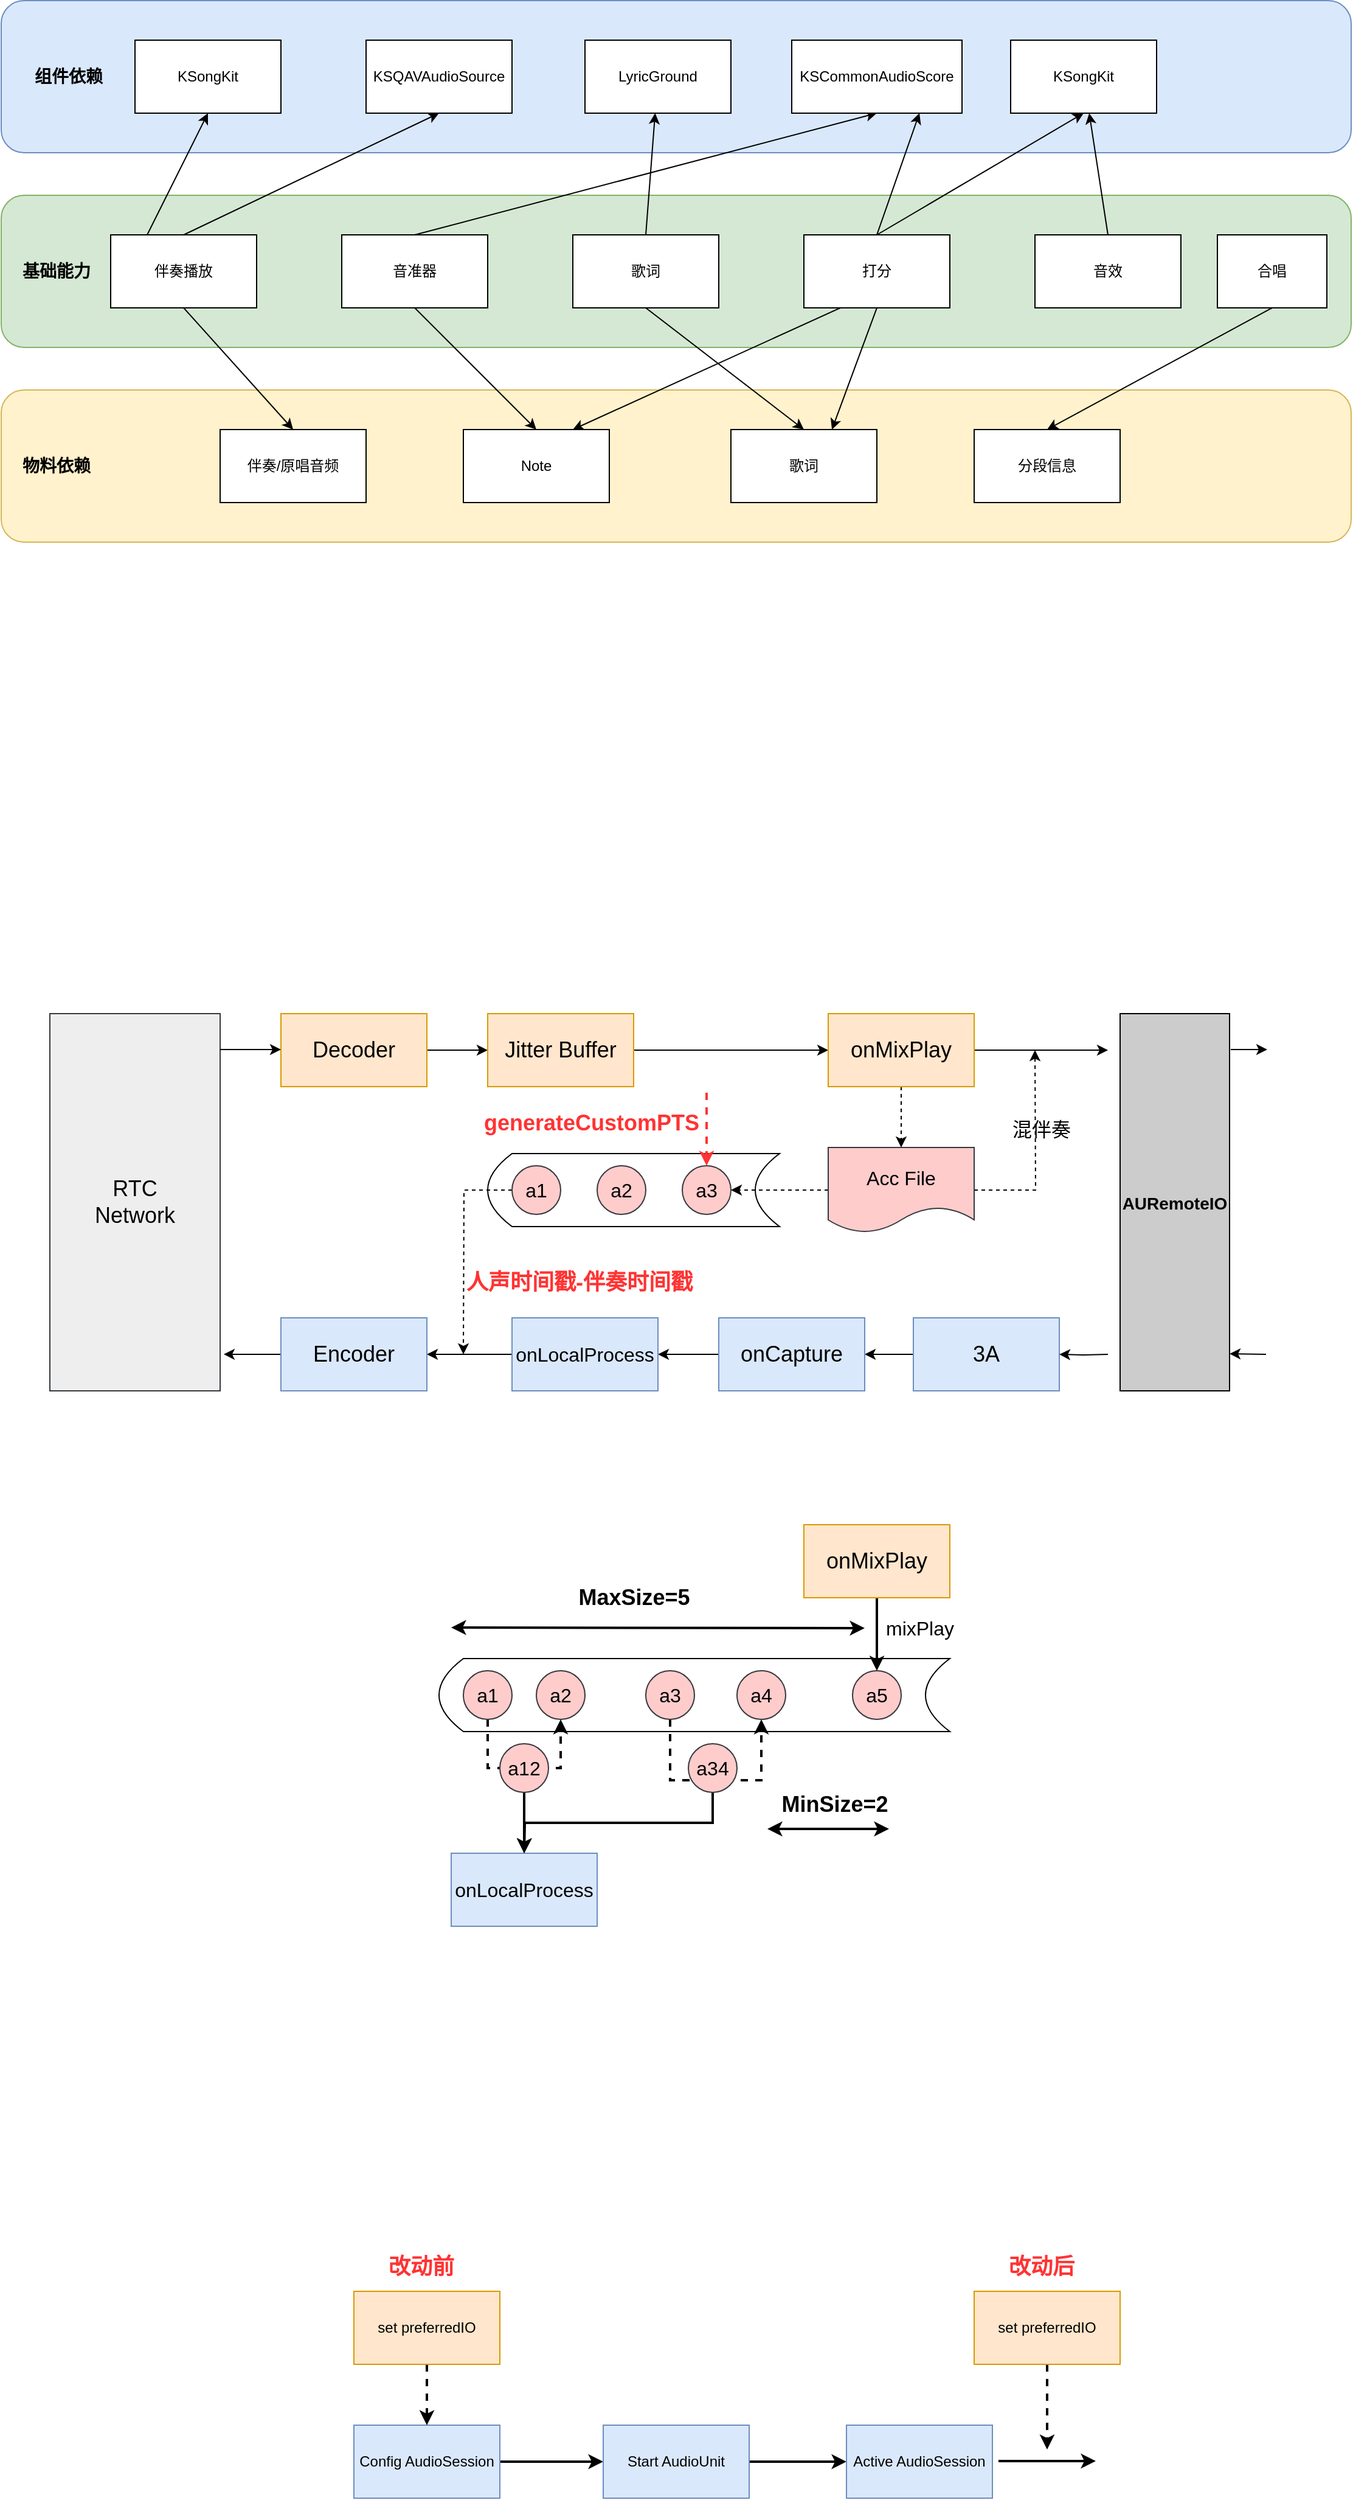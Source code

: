 <mxfile version="20.0.4" type="github">
  <diagram id="VxlOreW7zzSY0DAvLx2B" name="Page-1">
    <mxGraphModel dx="1925" dy="1038" grid="1" gridSize="10" guides="1" tooltips="1" connect="1" arrows="1" fold="1" page="1" pageScale="1" pageWidth="2339" pageHeight="3300" math="0" shadow="0">
      <root>
        <mxCell id="0" />
        <mxCell id="1" parent="0" />
        <mxCell id="cQqQu-oTHZJSS0YLmMKt-19" value="" style="rounded=1;whiteSpace=wrap;html=1;fillColor=#dae8fc;strokeColor=#6c8ebf;" parent="1" vertex="1">
          <mxGeometry x="100" y="127.5" width="1110" height="125" as="geometry" />
        </mxCell>
        <mxCell id="cQqQu-oTHZJSS0YLmMKt-18" value="" style="rounded=1;whiteSpace=wrap;html=1;fillColor=#d5e8d4;strokeColor=#82b366;" parent="1" vertex="1">
          <mxGeometry x="100" y="287.5" width="1110" height="125" as="geometry" />
        </mxCell>
        <mxCell id="cQqQu-oTHZJSS0YLmMKt-17" value="" style="rounded=1;whiteSpace=wrap;html=1;fillColor=#fff2cc;strokeColor=#d6b656;" parent="1" vertex="1">
          <mxGeometry x="100" y="447.5" width="1110" height="125" as="geometry" />
        </mxCell>
        <mxCell id="cQqQu-oTHZJSS0YLmMKt-1" value="伴奏/原唱音频" style="rounded=0;whiteSpace=wrap;html=1;" parent="1" vertex="1">
          <mxGeometry x="280" y="480" width="120" height="60" as="geometry" />
        </mxCell>
        <mxCell id="cQqQu-oTHZJSS0YLmMKt-4" value="Note" style="rounded=0;whiteSpace=wrap;html=1;" parent="1" vertex="1">
          <mxGeometry x="480" y="480" width="120" height="60" as="geometry" />
        </mxCell>
        <mxCell id="cQqQu-oTHZJSS0YLmMKt-5" value="歌词" style="rounded=0;whiteSpace=wrap;html=1;" parent="1" vertex="1">
          <mxGeometry x="700" y="480" width="120" height="60" as="geometry" />
        </mxCell>
        <mxCell id="cQqQu-oTHZJSS0YLmMKt-6" value="分段信息" style="rounded=0;whiteSpace=wrap;html=1;" parent="1" vertex="1">
          <mxGeometry x="900" y="480" width="120" height="60" as="geometry" />
        </mxCell>
        <mxCell id="cQqQu-oTHZJSS0YLmMKt-23" style="edgeStyle=none;rounded=0;orthogonalLoop=1;jettySize=auto;html=1;exitX=0.5;exitY=0;exitDx=0;exitDy=0;entryX=0.5;entryY=1;entryDx=0;entryDy=0;" parent="1" source="cQqQu-oTHZJSS0YLmMKt-7" target="cQqQu-oTHZJSS0YLmMKt-14" edge="1">
          <mxGeometry relative="1" as="geometry" />
        </mxCell>
        <mxCell id="cQqQu-oTHZJSS0YLmMKt-29" style="edgeStyle=none;rounded=0;orthogonalLoop=1;jettySize=auto;html=1;exitX=0.5;exitY=1;exitDx=0;exitDy=0;entryX=0.5;entryY=0;entryDx=0;entryDy=0;" parent="1" source="cQqQu-oTHZJSS0YLmMKt-7" target="cQqQu-oTHZJSS0YLmMKt-4" edge="1">
          <mxGeometry relative="1" as="geometry" />
        </mxCell>
        <mxCell id="cQqQu-oTHZJSS0YLmMKt-7" value="音准器" style="rounded=0;whiteSpace=wrap;html=1;" parent="1" vertex="1">
          <mxGeometry x="380" y="320" width="120" height="60" as="geometry" />
        </mxCell>
        <mxCell id="cQqQu-oTHZJSS0YLmMKt-26" style="edgeStyle=none;rounded=0;orthogonalLoop=1;jettySize=auto;html=1;exitX=0.5;exitY=0;exitDx=0;exitDy=0;" parent="1" source="cQqQu-oTHZJSS0YLmMKt-8" target="cQqQu-oTHZJSS0YLmMKt-13" edge="1">
          <mxGeometry relative="1" as="geometry" />
        </mxCell>
        <mxCell id="cQqQu-oTHZJSS0YLmMKt-30" style="edgeStyle=none;rounded=0;orthogonalLoop=1;jettySize=auto;html=1;exitX=0.5;exitY=1;exitDx=0;exitDy=0;entryX=0.5;entryY=0;entryDx=0;entryDy=0;" parent="1" source="cQqQu-oTHZJSS0YLmMKt-8" target="cQqQu-oTHZJSS0YLmMKt-5" edge="1">
          <mxGeometry relative="1" as="geometry" />
        </mxCell>
        <mxCell id="cQqQu-oTHZJSS0YLmMKt-8" value="歌词" style="rounded=0;whiteSpace=wrap;html=1;" parent="1" vertex="1">
          <mxGeometry x="570" y="320" width="120" height="60" as="geometry" />
        </mxCell>
        <mxCell id="cQqQu-oTHZJSS0YLmMKt-24" style="edgeStyle=none;rounded=0;orthogonalLoop=1;jettySize=auto;html=1;exitX=0.5;exitY=0;exitDx=0;exitDy=0;entryX=0.75;entryY=1;entryDx=0;entryDy=0;" parent="1" source="cQqQu-oTHZJSS0YLmMKt-9" target="cQqQu-oTHZJSS0YLmMKt-14" edge="1">
          <mxGeometry relative="1" as="geometry" />
        </mxCell>
        <mxCell id="cQqQu-oTHZJSS0YLmMKt-25" style="edgeStyle=none;rounded=0;orthogonalLoop=1;jettySize=auto;html=1;exitX=0.5;exitY=0;exitDx=0;exitDy=0;entryX=0.5;entryY=1;entryDx=0;entryDy=0;" parent="1" source="cQqQu-oTHZJSS0YLmMKt-9" target="cQqQu-oTHZJSS0YLmMKt-15" edge="1">
          <mxGeometry relative="1" as="geometry" />
        </mxCell>
        <mxCell id="cQqQu-oTHZJSS0YLmMKt-31" style="edgeStyle=none;rounded=0;orthogonalLoop=1;jettySize=auto;html=1;exitX=0.5;exitY=1;exitDx=0;exitDy=0;entryX=0.692;entryY=0;entryDx=0;entryDy=0;entryPerimeter=0;" parent="1" source="cQqQu-oTHZJSS0YLmMKt-9" target="cQqQu-oTHZJSS0YLmMKt-5" edge="1">
          <mxGeometry relative="1" as="geometry" />
        </mxCell>
        <mxCell id="cQqQu-oTHZJSS0YLmMKt-32" style="edgeStyle=none;rounded=0;orthogonalLoop=1;jettySize=auto;html=1;exitX=0.25;exitY=1;exitDx=0;exitDy=0;entryX=0.75;entryY=0;entryDx=0;entryDy=0;" parent="1" source="cQqQu-oTHZJSS0YLmMKt-9" target="cQqQu-oTHZJSS0YLmMKt-4" edge="1">
          <mxGeometry relative="1" as="geometry" />
        </mxCell>
        <mxCell id="cQqQu-oTHZJSS0YLmMKt-9" value="打分" style="rounded=0;whiteSpace=wrap;html=1;" parent="1" vertex="1">
          <mxGeometry x="760" y="320" width="120" height="60" as="geometry" />
        </mxCell>
        <mxCell id="cQqQu-oTHZJSS0YLmMKt-27" style="edgeStyle=none;rounded=0;orthogonalLoop=1;jettySize=auto;html=1;exitX=0.5;exitY=0;exitDx=0;exitDy=0;" parent="1" source="cQqQu-oTHZJSS0YLmMKt-10" target="cQqQu-oTHZJSS0YLmMKt-15" edge="1">
          <mxGeometry relative="1" as="geometry" />
        </mxCell>
        <mxCell id="cQqQu-oTHZJSS0YLmMKt-10" value="音效" style="rounded=0;whiteSpace=wrap;html=1;" parent="1" vertex="1">
          <mxGeometry x="950" y="320" width="120" height="60" as="geometry" />
        </mxCell>
        <mxCell id="cQqQu-oTHZJSS0YLmMKt-21" style="rounded=0;orthogonalLoop=1;jettySize=auto;html=1;exitX=0.25;exitY=0;exitDx=0;exitDy=0;entryX=0.5;entryY=1;entryDx=0;entryDy=0;" parent="1" source="cQqQu-oTHZJSS0YLmMKt-11" target="cQqQu-oTHZJSS0YLmMKt-12" edge="1">
          <mxGeometry relative="1" as="geometry" />
        </mxCell>
        <mxCell id="cQqQu-oTHZJSS0YLmMKt-28" style="edgeStyle=none;rounded=0;orthogonalLoop=1;jettySize=auto;html=1;exitX=0.5;exitY=1;exitDx=0;exitDy=0;entryX=0.5;entryY=0;entryDx=0;entryDy=0;" parent="1" source="cQqQu-oTHZJSS0YLmMKt-11" target="cQqQu-oTHZJSS0YLmMKt-1" edge="1">
          <mxGeometry relative="1" as="geometry" />
        </mxCell>
        <mxCell id="cQqQu-oTHZJSS0YLmMKt-11" value="伴奏播放" style="rounded=0;whiteSpace=wrap;html=1;" parent="1" vertex="1">
          <mxGeometry x="190" y="320" width="120" height="60" as="geometry" />
        </mxCell>
        <mxCell id="cQqQu-oTHZJSS0YLmMKt-12" value="KSongKit" style="rounded=0;whiteSpace=wrap;html=1;" parent="1" vertex="1">
          <mxGeometry x="210" y="160" width="120" height="60" as="geometry" />
        </mxCell>
        <mxCell id="cQqQu-oTHZJSS0YLmMKt-13" value="LyricGround" style="rounded=0;whiteSpace=wrap;html=1;" parent="1" vertex="1">
          <mxGeometry x="580" y="160" width="120" height="60" as="geometry" />
        </mxCell>
        <mxCell id="cQqQu-oTHZJSS0YLmMKt-14" value="KSCommonAudioScore" style="rounded=0;whiteSpace=wrap;html=1;" parent="1" vertex="1">
          <mxGeometry x="750" y="160" width="140" height="60" as="geometry" />
        </mxCell>
        <mxCell id="cQqQu-oTHZJSS0YLmMKt-15" value="KSongKit" style="rounded=0;whiteSpace=wrap;html=1;" parent="1" vertex="1">
          <mxGeometry x="930" y="160" width="120" height="60" as="geometry" />
        </mxCell>
        <mxCell id="cQqQu-oTHZJSS0YLmMKt-16" value="KSQAVAudioSource" style="rounded=0;whiteSpace=wrap;html=1;" parent="1" vertex="1">
          <mxGeometry x="400" y="160" width="120" height="60" as="geometry" />
        </mxCell>
        <mxCell id="cQqQu-oTHZJSS0YLmMKt-20" value="" style="endArrow=classic;html=1;entryX=0.5;entryY=1;entryDx=0;entryDy=0;exitX=0.5;exitY=0;exitDx=0;exitDy=0;" parent="1" source="cQqQu-oTHZJSS0YLmMKt-11" target="cQqQu-oTHZJSS0YLmMKt-16" edge="1">
          <mxGeometry width="50" height="50" relative="1" as="geometry">
            <mxPoint x="253" y="260" as="sourcePoint" />
            <mxPoint x="287.5" y="230" as="targetPoint" />
          </mxGeometry>
        </mxCell>
        <mxCell id="cQqQu-oTHZJSS0YLmMKt-34" style="edgeStyle=none;rounded=0;orthogonalLoop=1;jettySize=auto;html=1;exitX=0.5;exitY=1;exitDx=0;exitDy=0;entryX=0.5;entryY=0;entryDx=0;entryDy=0;" parent="1" source="cQqQu-oTHZJSS0YLmMKt-33" target="cQqQu-oTHZJSS0YLmMKt-6" edge="1">
          <mxGeometry relative="1" as="geometry" />
        </mxCell>
        <mxCell id="cQqQu-oTHZJSS0YLmMKt-33" value="合唱" style="rounded=0;whiteSpace=wrap;html=1;" parent="1" vertex="1">
          <mxGeometry x="1100" y="320" width="90" height="60" as="geometry" />
        </mxCell>
        <mxCell id="cQqQu-oTHZJSS0YLmMKt-37" value="&lt;b&gt;&lt;font style=&quot;font-size: 14px&quot;&gt;基础能力&lt;/font&gt;&lt;/b&gt;" style="text;html=1;align=center;verticalAlign=middle;resizable=0;points=[];autosize=1;strokeColor=none;fillColor=none;" parent="1" vertex="1">
          <mxGeometry x="110" y="340" width="70" height="20" as="geometry" />
        </mxCell>
        <mxCell id="cQqQu-oTHZJSS0YLmMKt-38" value="&lt;span style=&quot;font-size: 14px&quot;&gt;&lt;b&gt;物料依赖&lt;/b&gt;&lt;/span&gt;" style="text;html=1;align=center;verticalAlign=middle;resizable=0;points=[];autosize=1;strokeColor=none;fillColor=none;" parent="1" vertex="1">
          <mxGeometry x="110" y="500" width="70" height="20" as="geometry" />
        </mxCell>
        <mxCell id="cQqQu-oTHZJSS0YLmMKt-39" value="&lt;span style=&quot;font-size: 14px&quot;&gt;&lt;b&gt;组件依赖&lt;/b&gt;&lt;/span&gt;" style="text;html=1;align=center;verticalAlign=middle;resizable=0;points=[];autosize=1;strokeColor=none;fillColor=none;" parent="1" vertex="1">
          <mxGeometry x="120" y="180" width="70" height="20" as="geometry" />
        </mxCell>
        <mxCell id="gOyWWVWWkHKq_h52AVou-10" style="edgeStyle=orthogonalEdgeStyle;rounded=0;orthogonalLoop=1;jettySize=auto;html=1;exitX=0;exitY=0.5;exitDx=0;exitDy=0;entryX=1;entryY=0.5;entryDx=0;entryDy=0;fontSize=16;" edge="1" parent="1" source="gOyWWVWWkHKq_h52AVou-1" target="gOyWWVWWkHKq_h52AVou-2">
          <mxGeometry relative="1" as="geometry" />
        </mxCell>
        <mxCell id="gOyWWVWWkHKq_h52AVou-1" value="&lt;font style=&quot;font-size: 18px;&quot;&gt;3A&lt;/font&gt;" style="rounded=0;whiteSpace=wrap;html=1;fillColor=#dae8fc;strokeColor=#6c8ebf;" vertex="1" parent="1">
          <mxGeometry x="850" y="1210" width="120" height="60" as="geometry" />
        </mxCell>
        <mxCell id="gOyWWVWWkHKq_h52AVou-11" style="edgeStyle=orthogonalEdgeStyle;rounded=0;orthogonalLoop=1;jettySize=auto;html=1;exitX=0;exitY=0.5;exitDx=0;exitDy=0;entryX=1;entryY=0.5;entryDx=0;entryDy=0;fontSize=16;" edge="1" parent="1" source="gOyWWVWWkHKq_h52AVou-2" target="gOyWWVWWkHKq_h52AVou-3">
          <mxGeometry relative="1" as="geometry" />
        </mxCell>
        <mxCell id="gOyWWVWWkHKq_h52AVou-2" value="&lt;span style=&quot;font-size: 18px;&quot;&gt;onCapture&lt;/span&gt;" style="rounded=0;whiteSpace=wrap;html=1;fillColor=#dae8fc;strokeColor=#6c8ebf;" vertex="1" parent="1">
          <mxGeometry x="690" y="1210" width="120" height="60" as="geometry" />
        </mxCell>
        <mxCell id="gOyWWVWWkHKq_h52AVou-12" style="edgeStyle=orthogonalEdgeStyle;rounded=0;orthogonalLoop=1;jettySize=auto;html=1;exitX=0;exitY=0.5;exitDx=0;exitDy=0;entryX=1;entryY=0.5;entryDx=0;entryDy=0;fontSize=16;" edge="1" parent="1" source="gOyWWVWWkHKq_h52AVou-3" target="gOyWWVWWkHKq_h52AVou-4">
          <mxGeometry relative="1" as="geometry" />
        </mxCell>
        <mxCell id="gOyWWVWWkHKq_h52AVou-3" value="&lt;font style=&quot;font-size: 16px;&quot;&gt;onLocalProcess&lt;/font&gt;" style="rounded=0;whiteSpace=wrap;html=1;fillColor=#dae8fc;strokeColor=#6c8ebf;" vertex="1" parent="1">
          <mxGeometry x="520" y="1210" width="120" height="60" as="geometry" />
        </mxCell>
        <mxCell id="gOyWWVWWkHKq_h52AVou-14" style="edgeStyle=orthogonalEdgeStyle;rounded=0;orthogonalLoop=1;jettySize=auto;html=1;entryX=1.021;entryY=0.903;entryDx=0;entryDy=0;entryPerimeter=0;fontSize=16;" edge="1" parent="1" source="gOyWWVWWkHKq_h52AVou-4" target="gOyWWVWWkHKq_h52AVou-9">
          <mxGeometry relative="1" as="geometry" />
        </mxCell>
        <mxCell id="gOyWWVWWkHKq_h52AVou-4" value="&lt;span style=&quot;font-size: 18px;&quot;&gt;Encoder&lt;/span&gt;" style="rounded=0;whiteSpace=wrap;html=1;fillColor=#dae8fc;strokeColor=#6c8ebf;" vertex="1" parent="1">
          <mxGeometry x="330" y="1210" width="120" height="60" as="geometry" />
        </mxCell>
        <mxCell id="gOyWWVWWkHKq_h52AVou-13" style="edgeStyle=orthogonalEdgeStyle;rounded=0;orthogonalLoop=1;jettySize=auto;html=1;exitX=1;exitY=0.5;exitDx=0;exitDy=0;entryX=0;entryY=0.5;entryDx=0;entryDy=0;fontSize=16;" edge="1" parent="1" source="gOyWWVWWkHKq_h52AVou-5" target="gOyWWVWWkHKq_h52AVou-6">
          <mxGeometry relative="1" as="geometry" />
        </mxCell>
        <mxCell id="gOyWWVWWkHKq_h52AVou-5" value="&lt;span style=&quot;font-size: 18px;&quot;&gt;Decoder&lt;/span&gt;" style="rounded=0;whiteSpace=wrap;html=1;fillColor=#ffe6cc;strokeColor=#d79b00;" vertex="1" parent="1">
          <mxGeometry x="330" y="960" width="120" height="60" as="geometry" />
        </mxCell>
        <mxCell id="gOyWWVWWkHKq_h52AVou-16" style="edgeStyle=orthogonalEdgeStyle;rounded=0;orthogonalLoop=1;jettySize=auto;html=1;exitX=1;exitY=0.5;exitDx=0;exitDy=0;entryX=0;entryY=0.5;entryDx=0;entryDy=0;fontSize=16;" edge="1" parent="1" source="gOyWWVWWkHKq_h52AVou-6" target="gOyWWVWWkHKq_h52AVou-7">
          <mxGeometry relative="1" as="geometry" />
        </mxCell>
        <mxCell id="gOyWWVWWkHKq_h52AVou-6" value="&lt;span style=&quot;font-size: 18px;&quot;&gt;Jitter Buffer&lt;/span&gt;" style="rounded=0;whiteSpace=wrap;html=1;fillColor=#ffe6cc;strokeColor=#d79b00;" vertex="1" parent="1">
          <mxGeometry x="500" y="960" width="120" height="60" as="geometry" />
        </mxCell>
        <mxCell id="gOyWWVWWkHKq_h52AVou-21" style="edgeStyle=orthogonalEdgeStyle;rounded=0;orthogonalLoop=1;jettySize=auto;html=1;exitX=1;exitY=0.5;exitDx=0;exitDy=0;fontSize=16;" edge="1" parent="1" source="gOyWWVWWkHKq_h52AVou-7">
          <mxGeometry relative="1" as="geometry">
            <mxPoint x="1010" y="990" as="targetPoint" />
          </mxGeometry>
        </mxCell>
        <mxCell id="gOyWWVWWkHKq_h52AVou-33" style="edgeStyle=orthogonalEdgeStyle;rounded=0;orthogonalLoop=1;jettySize=auto;html=1;exitX=0.5;exitY=1;exitDx=0;exitDy=0;dashed=1;fontSize=16;" edge="1" parent="1" source="gOyWWVWWkHKq_h52AVou-7" target="gOyWWVWWkHKq_h52AVou-26">
          <mxGeometry relative="1" as="geometry" />
        </mxCell>
        <mxCell id="gOyWWVWWkHKq_h52AVou-7" value="&lt;span style=&quot;font-size: 18px;&quot;&gt;onMixPlay&lt;/span&gt;" style="rounded=0;whiteSpace=wrap;html=1;fillColor=#ffe6cc;strokeColor=#d79b00;" vertex="1" parent="1">
          <mxGeometry x="780" y="960" width="120" height="60" as="geometry" />
        </mxCell>
        <mxCell id="gOyWWVWWkHKq_h52AVou-9" value="&lt;span style=&quot;font-size: 18px;&quot;&gt;RTC&lt;br&gt;Network&lt;br&gt;&lt;/span&gt;" style="rounded=0;whiteSpace=wrap;html=1;fillColor=#eeeeee;strokeColor=#36393d;" vertex="1" parent="1">
          <mxGeometry x="140" y="960" width="140" height="310" as="geometry" />
        </mxCell>
        <mxCell id="gOyWWVWWkHKq_h52AVou-15" value="" style="endArrow=classic;html=1;rounded=0;fontSize=16;" edge="1" parent="1">
          <mxGeometry width="50" height="50" relative="1" as="geometry">
            <mxPoint x="280" y="989.5" as="sourcePoint" />
            <mxPoint x="330" y="989.5" as="targetPoint" />
          </mxGeometry>
        </mxCell>
        <mxCell id="gOyWWVWWkHKq_h52AVou-19" style="edgeStyle=orthogonalEdgeStyle;rounded=0;orthogonalLoop=1;jettySize=auto;html=1;entryX=1;entryY=0.5;entryDx=0;entryDy=0;fontSize=16;" edge="1" parent="1" target="gOyWWVWWkHKq_h52AVou-1">
          <mxGeometry relative="1" as="geometry">
            <mxPoint x="1010" y="1240" as="sourcePoint" />
          </mxGeometry>
        </mxCell>
        <mxCell id="gOyWWVWWkHKq_h52AVou-17" value="" style="shape=image;html=1;verticalAlign=top;verticalLabelPosition=bottom;labelBackgroundColor=#ffffff;imageAspect=0;aspect=fixed;image=https://cdn4.iconfinder.com/data/icons/ionicons/512/icon-ios7-mic-128.png;fontSize=16;" vertex="1" parent="1">
          <mxGeometry x="1131" y="1201" width="78" height="78" as="geometry" />
        </mxCell>
        <mxCell id="gOyWWVWWkHKq_h52AVou-18" value="" style="shape=image;html=1;verticalAlign=top;verticalLabelPosition=bottom;labelBackgroundColor=#ffffff;imageAspect=0;aspect=fixed;image=https://cdn4.iconfinder.com/data/icons/essential-app-2/16/volume-sound-speaker-lound-128.png;fontSize=16;" vertex="1" parent="1">
          <mxGeometry x="1141" y="955.5" width="69" height="69" as="geometry" />
        </mxCell>
        <mxCell id="gOyWWVWWkHKq_h52AVou-22" value="" style="shape=dataStorage;whiteSpace=wrap;html=1;fixedSize=1;fontSize=16;" vertex="1" parent="1">
          <mxGeometry x="500" y="1075" width="240" height="60" as="geometry" />
        </mxCell>
        <mxCell id="gOyWWVWWkHKq_h52AVou-23" value="a3" style="ellipse;whiteSpace=wrap;html=1;aspect=fixed;fontSize=16;fillColor=#ffcccc;strokeColor=#36393d;" vertex="1" parent="1">
          <mxGeometry x="660" y="1085" width="40" height="40" as="geometry" />
        </mxCell>
        <mxCell id="gOyWWVWWkHKq_h52AVou-24" value="a2" style="ellipse;whiteSpace=wrap;html=1;aspect=fixed;fontSize=16;fillColor=#ffcccc;strokeColor=#36393d;" vertex="1" parent="1">
          <mxGeometry x="590" y="1085" width="40" height="40" as="geometry" />
        </mxCell>
        <mxCell id="gOyWWVWWkHKq_h52AVou-27" style="edgeStyle=orthogonalEdgeStyle;rounded=0;orthogonalLoop=1;jettySize=auto;html=1;exitX=0;exitY=0.5;exitDx=0;exitDy=0;fontSize=16;dashed=1;" edge="1" parent="1" source="gOyWWVWWkHKq_h52AVou-25">
          <mxGeometry relative="1" as="geometry">
            <mxPoint x="480" y="1240" as="targetPoint" />
          </mxGeometry>
        </mxCell>
        <mxCell id="gOyWWVWWkHKq_h52AVou-25" value="a1" style="ellipse;whiteSpace=wrap;html=1;aspect=fixed;fontSize=16;fillColor=#ffcccc;strokeColor=#36393d;" vertex="1" parent="1">
          <mxGeometry x="520" y="1085" width="40" height="40" as="geometry" />
        </mxCell>
        <mxCell id="gOyWWVWWkHKq_h52AVou-32" style="edgeStyle=orthogonalEdgeStyle;rounded=0;orthogonalLoop=1;jettySize=auto;html=1;exitX=0;exitY=0.5;exitDx=0;exitDy=0;dashed=1;fontSize=16;" edge="1" parent="1" source="gOyWWVWWkHKq_h52AVou-26" target="gOyWWVWWkHKq_h52AVou-23">
          <mxGeometry relative="1" as="geometry" />
        </mxCell>
        <mxCell id="gOyWWVWWkHKq_h52AVou-34" style="edgeStyle=orthogonalEdgeStyle;rounded=0;orthogonalLoop=1;jettySize=auto;html=1;exitX=1;exitY=0.5;exitDx=0;exitDy=0;dashed=1;fontSize=16;" edge="1" parent="1" source="gOyWWVWWkHKq_h52AVou-26">
          <mxGeometry relative="1" as="geometry">
            <mxPoint x="950" y="990" as="targetPoint" />
          </mxGeometry>
        </mxCell>
        <mxCell id="gOyWWVWWkHKq_h52AVou-26" value="Acc File" style="shape=document;whiteSpace=wrap;html=1;boundedLbl=1;fontSize=16;fillColor=#ffcccc;strokeColor=#36393d;" vertex="1" parent="1">
          <mxGeometry x="780" y="1070" width="120" height="70" as="geometry" />
        </mxCell>
        <mxCell id="gOyWWVWWkHKq_h52AVou-35" value="混伴奏" style="text;html=1;align=center;verticalAlign=middle;resizable=0;points=[];autosize=1;strokeColor=none;fillColor=none;fontSize=16;" vertex="1" parent="1">
          <mxGeometry x="920" y="1040" width="70" height="30" as="geometry" />
        </mxCell>
        <mxCell id="gOyWWVWWkHKq_h52AVou-37" value="&lt;font style=&quot;font-size: 14px;&quot;&gt;&lt;b&gt;AURemoteIO&lt;/b&gt;&lt;/font&gt;" style="rounded=0;whiteSpace=wrap;html=1;fontSize=16;fillColor=#CCCCCC;" vertex="1" parent="1">
          <mxGeometry x="1020" y="960" width="90" height="310" as="geometry" />
        </mxCell>
        <mxCell id="gOyWWVWWkHKq_h52AVou-38" value="" style="endArrow=classic;html=1;rounded=0;fontSize=16;" edge="1" parent="1">
          <mxGeometry width="50" height="50" relative="1" as="geometry">
            <mxPoint x="1111" y="989.5" as="sourcePoint" />
            <mxPoint x="1141" y="989.5" as="targetPoint" />
          </mxGeometry>
        </mxCell>
        <mxCell id="gOyWWVWWkHKq_h52AVou-39" value="" style="endArrow=classic;html=1;rounded=0;fontSize=16;" edge="1" parent="1">
          <mxGeometry width="50" height="50" relative="1" as="geometry">
            <mxPoint x="1140" y="1240" as="sourcePoint" />
            <mxPoint x="1110" y="1239.5" as="targetPoint" />
          </mxGeometry>
        </mxCell>
        <mxCell id="gOyWWVWWkHKq_h52AVou-51" value="" style="shape=dataStorage;whiteSpace=wrap;html=1;fixedSize=1;fontSize=16;" vertex="1" parent="1">
          <mxGeometry x="460" y="1490" width="420" height="60" as="geometry" />
        </mxCell>
        <mxCell id="gOyWWVWWkHKq_h52AVou-93" style="edgeStyle=orthogonalEdgeStyle;rounded=0;orthogonalLoop=1;jettySize=auto;html=1;exitX=1;exitY=0.5;exitDx=0;exitDy=0;entryX=1;entryY=0.5;entryDx=0;entryDy=0;fontSize=12;fontColor=#000000;strokeWidth=2;dashed=1;" edge="1" parent="1" source="gOyWWVWWkHKq_h52AVou-52" target="gOyWWVWWkHKq_h52AVou-55">
          <mxGeometry relative="1" as="geometry">
            <Array as="points">
              <mxPoint x="650" y="1590" />
              <mxPoint x="725" y="1590" />
            </Array>
          </mxGeometry>
        </mxCell>
        <mxCell id="gOyWWVWWkHKq_h52AVou-52" value="a3" style="ellipse;whiteSpace=wrap;html=1;aspect=fixed;fontSize=16;fillColor=#ffcccc;strokeColor=#36393d;direction=south;" vertex="1" parent="1">
          <mxGeometry x="630" y="1500" width="40" height="40" as="geometry" />
        </mxCell>
        <mxCell id="gOyWWVWWkHKq_h52AVou-53" value="a2" style="ellipse;whiteSpace=wrap;html=1;aspect=fixed;fontSize=16;fillColor=#ffcccc;strokeColor=#36393d;" vertex="1" parent="1">
          <mxGeometry x="540" y="1500" width="40" height="40" as="geometry" />
        </mxCell>
        <mxCell id="gOyWWVWWkHKq_h52AVou-79" style="edgeStyle=orthogonalEdgeStyle;rounded=0;orthogonalLoop=1;jettySize=auto;html=1;exitX=0.5;exitY=1;exitDx=0;exitDy=0;entryX=0.5;entryY=1;entryDx=0;entryDy=0;dashed=1;fontSize=12;fontColor=#000000;strokeWidth=2;" edge="1" parent="1" source="gOyWWVWWkHKq_h52AVou-54" target="gOyWWVWWkHKq_h52AVou-53">
          <mxGeometry relative="1" as="geometry">
            <Array as="points">
              <mxPoint x="500" y="1580" />
              <mxPoint x="560" y="1580" />
            </Array>
          </mxGeometry>
        </mxCell>
        <mxCell id="gOyWWVWWkHKq_h52AVou-54" value="a1" style="ellipse;whiteSpace=wrap;html=1;aspect=fixed;fontSize=16;fillColor=#ffcccc;strokeColor=#36393d;" vertex="1" parent="1">
          <mxGeometry x="480" y="1500" width="40" height="40" as="geometry" />
        </mxCell>
        <mxCell id="gOyWWVWWkHKq_h52AVou-55" value="a4" style="ellipse;whiteSpace=wrap;html=1;aspect=fixed;fontSize=16;fillColor=#ffcccc;strokeColor=#36393d;direction=south;" vertex="1" parent="1">
          <mxGeometry x="705" y="1500" width="40" height="40" as="geometry" />
        </mxCell>
        <mxCell id="gOyWWVWWkHKq_h52AVou-57" value="a5" style="ellipse;whiteSpace=wrap;html=1;aspect=fixed;fontSize=16;fillColor=#ffcccc;strokeColor=#36393d;direction=south;" vertex="1" parent="1">
          <mxGeometry x="800" y="1500" width="40" height="40" as="geometry" />
        </mxCell>
        <mxCell id="gOyWWVWWkHKq_h52AVou-62" style="edgeStyle=orthogonalEdgeStyle;rounded=0;orthogonalLoop=1;jettySize=auto;html=1;exitX=0.5;exitY=1;exitDx=0;exitDy=0;fontSize=18;fontColor=#000000;strokeWidth=2;" edge="1" parent="1" source="gOyWWVWWkHKq_h52AVou-58" target="gOyWWVWWkHKq_h52AVou-57">
          <mxGeometry relative="1" as="geometry" />
        </mxCell>
        <mxCell id="gOyWWVWWkHKq_h52AVou-58" value="&lt;span style=&quot;font-size: 18px;&quot;&gt;onMixPlay&lt;/span&gt;" style="rounded=0;whiteSpace=wrap;html=1;fillColor=#ffe6cc;strokeColor=#d79b00;" vertex="1" parent="1">
          <mxGeometry x="760" y="1380" width="120" height="60" as="geometry" />
        </mxCell>
        <mxCell id="gOyWWVWWkHKq_h52AVou-60" value="&lt;font style=&quot;font-size: 16px;&quot;&gt;onLocalProcess&lt;/font&gt;" style="rounded=0;whiteSpace=wrap;html=1;fillColor=#dae8fc;strokeColor=#6c8ebf;" vertex="1" parent="1">
          <mxGeometry x="470" y="1650" width="120" height="60" as="geometry" />
        </mxCell>
        <mxCell id="gOyWWVWWkHKq_h52AVou-63" value="mixPlay" style="text;html=1;align=center;verticalAlign=middle;resizable=0;points=[];autosize=1;strokeColor=none;fillColor=none;fontSize=16;" vertex="1" parent="1">
          <mxGeometry x="815" y="1450" width="80" height="30" as="geometry" />
        </mxCell>
        <mxCell id="gOyWWVWWkHKq_h52AVou-68" style="edgeStyle=orthogonalEdgeStyle;rounded=0;orthogonalLoop=1;jettySize=auto;html=1;exitX=1;exitY=0.5;exitDx=0;exitDy=0;entryX=0;entryY=0.5;entryDx=0;entryDy=0;fontSize=12;fontColor=#000000;strokeWidth=2;" edge="1" parent="1" source="gOyWWVWWkHKq_h52AVou-65" target="gOyWWVWWkHKq_h52AVou-66">
          <mxGeometry relative="1" as="geometry" />
        </mxCell>
        <mxCell id="gOyWWVWWkHKq_h52AVou-65" value="&lt;font style=&quot;font-size: 12px;&quot;&gt;Config AudioSession&lt;/font&gt;" style="rounded=0;whiteSpace=wrap;html=1;fillColor=#dae8fc;strokeColor=#6c8ebf;" vertex="1" parent="1">
          <mxGeometry x="390" y="2120" width="120" height="60" as="geometry" />
        </mxCell>
        <mxCell id="gOyWWVWWkHKq_h52AVou-69" style="edgeStyle=orthogonalEdgeStyle;rounded=0;orthogonalLoop=1;jettySize=auto;html=1;exitX=1;exitY=0.5;exitDx=0;exitDy=0;entryX=0;entryY=0.5;entryDx=0;entryDy=0;fontSize=12;fontColor=#000000;strokeWidth=2;" edge="1" parent="1" source="gOyWWVWWkHKq_h52AVou-66" target="gOyWWVWWkHKq_h52AVou-67">
          <mxGeometry relative="1" as="geometry" />
        </mxCell>
        <mxCell id="gOyWWVWWkHKq_h52AVou-66" value="Start AudioUnit" style="rounded=0;whiteSpace=wrap;html=1;fillColor=#dae8fc;strokeColor=#6c8ebf;" vertex="1" parent="1">
          <mxGeometry x="595" y="2120" width="120" height="60" as="geometry" />
        </mxCell>
        <mxCell id="gOyWWVWWkHKq_h52AVou-67" value="Active AudioSession" style="rounded=0;whiteSpace=wrap;html=1;fillColor=#dae8fc;strokeColor=#6c8ebf;" vertex="1" parent="1">
          <mxGeometry x="795" y="2120" width="120" height="60" as="geometry" />
        </mxCell>
        <mxCell id="gOyWWVWWkHKq_h52AVou-72" style="edgeStyle=orthogonalEdgeStyle;rounded=0;orthogonalLoop=1;jettySize=auto;html=1;exitX=0.5;exitY=1;exitDx=0;exitDy=0;entryX=0.5;entryY=0;entryDx=0;entryDy=0;fontSize=12;fontColor=#000000;strokeWidth=2;dashed=1;" edge="1" parent="1" source="gOyWWVWWkHKq_h52AVou-71" target="gOyWWVWWkHKq_h52AVou-65">
          <mxGeometry relative="1" as="geometry" />
        </mxCell>
        <mxCell id="gOyWWVWWkHKq_h52AVou-71" value="&lt;font style=&quot;font-size: 12px;&quot;&gt;set preferredIO&lt;/font&gt;" style="rounded=0;whiteSpace=wrap;html=1;fillColor=#ffe6cc;strokeColor=#d79b00;" vertex="1" parent="1">
          <mxGeometry x="390" y="2010" width="120" height="60" as="geometry" />
        </mxCell>
        <mxCell id="gOyWWVWWkHKq_h52AVou-75" style="edgeStyle=orthogonalEdgeStyle;rounded=0;orthogonalLoop=1;jettySize=auto;html=1;exitX=0.5;exitY=1;exitDx=0;exitDy=0;dashed=1;fontSize=12;fontColor=#000000;strokeWidth=2;" edge="1" parent="1" source="gOyWWVWWkHKq_h52AVou-73">
          <mxGeometry relative="1" as="geometry">
            <mxPoint x="960" y="2140" as="targetPoint" />
          </mxGeometry>
        </mxCell>
        <mxCell id="gOyWWVWWkHKq_h52AVou-73" value="&lt;font style=&quot;font-size: 12px;&quot;&gt;set preferredIO&lt;/font&gt;" style="rounded=0;whiteSpace=wrap;html=1;fillColor=#ffe6cc;strokeColor=#d79b00;" vertex="1" parent="1">
          <mxGeometry x="900" y="2010" width="120" height="60" as="geometry" />
        </mxCell>
        <mxCell id="gOyWWVWWkHKq_h52AVou-74" style="edgeStyle=orthogonalEdgeStyle;rounded=0;orthogonalLoop=1;jettySize=auto;html=1;exitX=1;exitY=0.5;exitDx=0;exitDy=0;entryX=0;entryY=0.5;entryDx=0;entryDy=0;fontSize=12;fontColor=#000000;strokeWidth=2;" edge="1" parent="1">
          <mxGeometry relative="1" as="geometry">
            <mxPoint x="920" y="2149.5" as="sourcePoint" />
            <mxPoint x="1000" y="2149.5" as="targetPoint" />
          </mxGeometry>
        </mxCell>
        <mxCell id="gOyWWVWWkHKq_h52AVou-76" value="&lt;b&gt;改动前&lt;/b&gt;" style="text;html=1;align=center;verticalAlign=middle;resizable=0;points=[];autosize=1;strokeColor=none;fillColor=none;fontSize=18;fontColor=#FF3333;" vertex="1" parent="1">
          <mxGeometry x="405" y="1970" width="80" height="40" as="geometry" />
        </mxCell>
        <mxCell id="gOyWWVWWkHKq_h52AVou-77" value="&lt;b&gt;改动后&lt;/b&gt;" style="text;html=1;align=center;verticalAlign=middle;resizable=0;points=[];autosize=1;strokeColor=none;fillColor=none;fontSize=18;fontColor=#FF3333;" vertex="1" parent="1">
          <mxGeometry x="915" y="1970" width="80" height="40" as="geometry" />
        </mxCell>
        <mxCell id="gOyWWVWWkHKq_h52AVou-85" style="edgeStyle=orthogonalEdgeStyle;rounded=0;orthogonalLoop=1;jettySize=auto;html=1;exitX=0.5;exitY=1;exitDx=0;exitDy=0;entryX=0.5;entryY=0;entryDx=0;entryDy=0;fontSize=12;fontColor=#000000;strokeWidth=2;" edge="1" parent="1" source="gOyWWVWWkHKq_h52AVou-81" target="gOyWWVWWkHKq_h52AVou-60">
          <mxGeometry relative="1" as="geometry" />
        </mxCell>
        <mxCell id="gOyWWVWWkHKq_h52AVou-81" value="a12" style="ellipse;whiteSpace=wrap;html=1;aspect=fixed;fontSize=16;fillColor=#ffcccc;strokeColor=#36393d;" vertex="1" parent="1">
          <mxGeometry x="510" y="1560" width="40" height="40" as="geometry" />
        </mxCell>
        <mxCell id="gOyWWVWWkHKq_h52AVou-86" style="edgeStyle=orthogonalEdgeStyle;rounded=0;orthogonalLoop=1;jettySize=auto;html=1;exitX=0.5;exitY=1;exitDx=0;exitDy=0;fontSize=12;fontColor=#000000;strokeWidth=2;" edge="1" parent="1" source="gOyWWVWWkHKq_h52AVou-82">
          <mxGeometry relative="1" as="geometry">
            <mxPoint x="530" y="1650" as="targetPoint" />
          </mxGeometry>
        </mxCell>
        <mxCell id="gOyWWVWWkHKq_h52AVou-88" value="" style="endArrow=classic;startArrow=classic;html=1;rounded=0;fontSize=18;fontColor=#000000;strokeWidth=2;" edge="1" parent="1">
          <mxGeometry width="50" height="50" relative="1" as="geometry">
            <mxPoint x="470" y="1464.5" as="sourcePoint" />
            <mxPoint x="810" y="1465" as="targetPoint" />
          </mxGeometry>
        </mxCell>
        <mxCell id="gOyWWVWWkHKq_h52AVou-89" value="&lt;b&gt;&lt;font color=&quot;#000000&quot;&gt;MaxSize=5&lt;/font&gt;&lt;/b&gt;" style="text;html=1;align=center;verticalAlign=middle;resizable=0;points=[];autosize=1;strokeColor=none;fillColor=none;fontSize=18;fontColor=#FF3333;" vertex="1" parent="1">
          <mxGeometry x="560" y="1420" width="120" height="40" as="geometry" />
        </mxCell>
        <mxCell id="gOyWWVWWkHKq_h52AVou-90" value="&lt;b&gt;&lt;font color=&quot;#000000&quot;&gt;MinSize=2&lt;/font&gt;&lt;/b&gt;" style="text;html=1;align=center;verticalAlign=middle;resizable=0;points=[];autosize=1;strokeColor=none;fillColor=none;fontSize=18;fontColor=#FF3333;" vertex="1" parent="1">
          <mxGeometry x="730" y="1590" width="110" height="40" as="geometry" />
        </mxCell>
        <mxCell id="gOyWWVWWkHKq_h52AVou-82" value="a34" style="ellipse;whiteSpace=wrap;html=1;aspect=fixed;fontSize=16;fillColor=#ffcccc;strokeColor=#36393d;" vertex="1" parent="1">
          <mxGeometry x="665" y="1560" width="40" height="40" as="geometry" />
        </mxCell>
        <mxCell id="gOyWWVWWkHKq_h52AVou-94" value="" style="endArrow=classic;startArrow=classic;html=1;rounded=0;fontSize=18;fontColor=#000000;strokeWidth=2;" edge="1" parent="1">
          <mxGeometry width="50" height="50" relative="1" as="geometry">
            <mxPoint x="730" y="1630" as="sourcePoint" />
            <mxPoint x="830" y="1630" as="targetPoint" />
          </mxGeometry>
        </mxCell>
        <mxCell id="gOyWWVWWkHKq_h52AVou-95" value="" style="endArrow=classic;html=1;rounded=0;fontSize=12;fontColor=#FF3333;strokeWidth=2;dashed=1;fillColor=#f8cecc;gradientColor=#ea6b66;strokeColor=#FF3333;" edge="1" parent="1">
          <mxGeometry width="50" height="50" relative="1" as="geometry">
            <mxPoint x="680" y="1025" as="sourcePoint" />
            <mxPoint x="680" y="1085" as="targetPoint" />
          </mxGeometry>
        </mxCell>
        <mxCell id="gOyWWVWWkHKq_h52AVou-96" value="&lt;b&gt;generateCustomPTS&lt;/b&gt;" style="text;html=1;align=center;verticalAlign=middle;resizable=0;points=[];autosize=1;strokeColor=none;fillColor=none;fontSize=18;fontColor=#FF3333;" vertex="1" parent="1">
          <mxGeometry x="485" y="1030" width="200" height="40" as="geometry" />
        </mxCell>
        <mxCell id="gOyWWVWWkHKq_h52AVou-97" value="&lt;b&gt;人声时间戳-伴奏时间戳&lt;/b&gt;" style="text;html=1;align=center;verticalAlign=middle;resizable=0;points=[];autosize=1;strokeColor=none;fillColor=none;fontSize=18;fontColor=#FF3333;" vertex="1" parent="1">
          <mxGeometry x="470" y="1161" width="210" height="40" as="geometry" />
        </mxCell>
      </root>
    </mxGraphModel>
  </diagram>
</mxfile>
